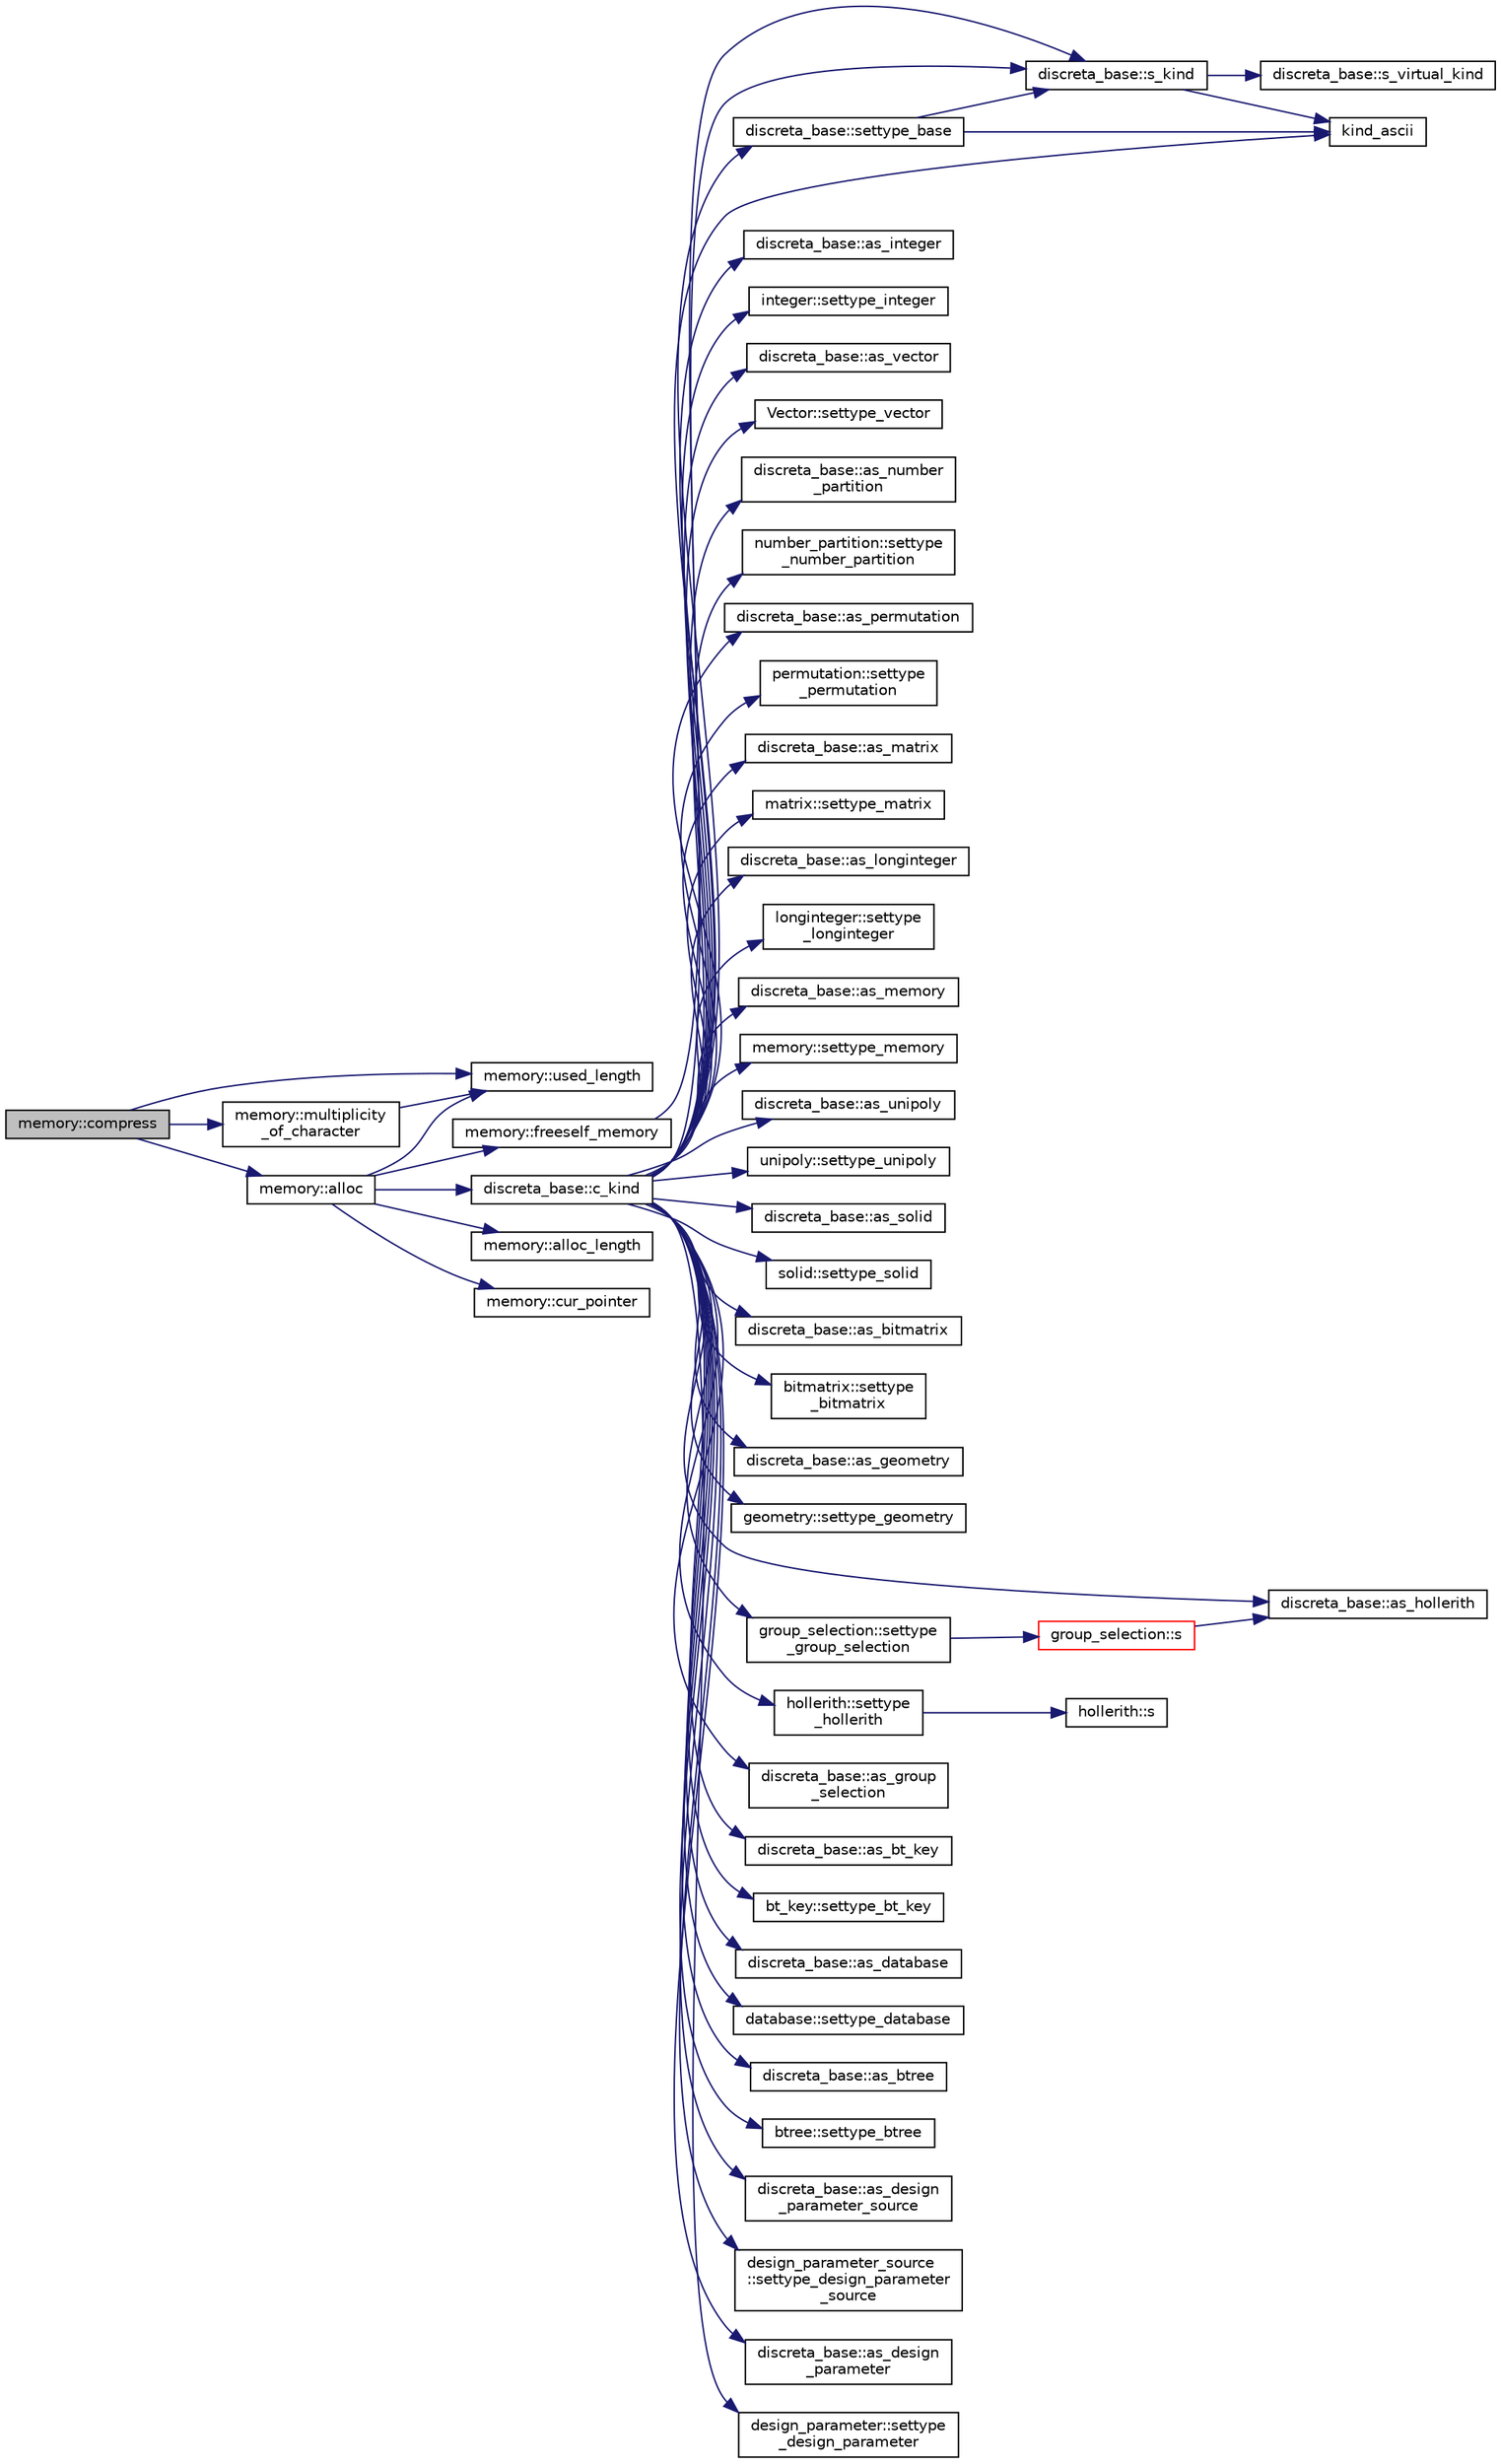 digraph "memory::compress"
{
  edge [fontname="Helvetica",fontsize="10",labelfontname="Helvetica",labelfontsize="10"];
  node [fontname="Helvetica",fontsize="10",shape=record];
  rankdir="LR";
  Node134 [label="memory::compress",height=0.2,width=0.4,color="black", fillcolor="grey75", style="filled", fontcolor="black"];
  Node134 -> Node135 [color="midnightblue",fontsize="10",style="solid",fontname="Helvetica"];
  Node135 [label="memory::used_length",height=0.2,width=0.4,color="black", fillcolor="white", style="filled",URL="$d8/d99/classmemory.html#a3312a01b206cef29ec0f85ee340002dd"];
  Node134 -> Node136 [color="midnightblue",fontsize="10",style="solid",fontname="Helvetica"];
  Node136 [label="memory::multiplicity\l_of_character",height=0.2,width=0.4,color="black", fillcolor="white", style="filled",URL="$d8/d99/classmemory.html#a6a5fd3fd3ace3bd98089e618ec4c1bca"];
  Node136 -> Node135 [color="midnightblue",fontsize="10",style="solid",fontname="Helvetica"];
  Node134 -> Node137 [color="midnightblue",fontsize="10",style="solid",fontname="Helvetica"];
  Node137 [label="memory::alloc",height=0.2,width=0.4,color="black", fillcolor="white", style="filled",URL="$d8/d99/classmemory.html#a44ac20be537668e94b5d42e6a6c74b6f"];
  Node137 -> Node138 [color="midnightblue",fontsize="10",style="solid",fontname="Helvetica"];
  Node138 [label="memory::freeself_memory",height=0.2,width=0.4,color="black", fillcolor="white", style="filled",URL="$d8/d99/classmemory.html#a19366f9105d79a0e818cc19255d7ef4f"];
  Node138 -> Node139 [color="midnightblue",fontsize="10",style="solid",fontname="Helvetica"];
  Node139 [label="discreta_base::s_kind",height=0.2,width=0.4,color="black", fillcolor="white", style="filled",URL="$d7/d71/classdiscreta__base.html#a8a830025c74adbbc3362418a7c2ba157"];
  Node139 -> Node140 [color="midnightblue",fontsize="10",style="solid",fontname="Helvetica"];
  Node140 [label="discreta_base::s_virtual_kind",height=0.2,width=0.4,color="black", fillcolor="white", style="filled",URL="$d7/d71/classdiscreta__base.html#a52778a6d6943a468be083d0785d418fb"];
  Node139 -> Node141 [color="midnightblue",fontsize="10",style="solid",fontname="Helvetica"];
  Node141 [label="kind_ascii",height=0.2,width=0.4,color="black", fillcolor="white", style="filled",URL="$d9/d60/discreta_8h.html#ad0ce825a9f29bc6cec27e1b64cfe27bf"];
  Node137 -> Node142 [color="midnightblue",fontsize="10",style="solid",fontname="Helvetica"];
  Node142 [label="memory::alloc_length",height=0.2,width=0.4,color="black", fillcolor="white", style="filled",URL="$d8/d99/classmemory.html#acaa1796a2f548d35cf87e03252b2184c"];
  Node137 -> Node135 [color="midnightblue",fontsize="10",style="solid",fontname="Helvetica"];
  Node137 -> Node143 [color="midnightblue",fontsize="10",style="solid",fontname="Helvetica"];
  Node143 [label="memory::cur_pointer",height=0.2,width=0.4,color="black", fillcolor="white", style="filled",URL="$d8/d99/classmemory.html#a24db8a00f6c8abfa6bb762264357cb22"];
  Node137 -> Node144 [color="midnightblue",fontsize="10",style="solid",fontname="Helvetica"];
  Node144 [label="discreta_base::c_kind",height=0.2,width=0.4,color="black", fillcolor="white", style="filled",URL="$d7/d71/classdiscreta__base.html#adc2ff61589c2d083688e7a43f333cb62"];
  Node144 -> Node145 [color="midnightblue",fontsize="10",style="solid",fontname="Helvetica"];
  Node145 [label="discreta_base::settype_base",height=0.2,width=0.4,color="black", fillcolor="white", style="filled",URL="$d7/d71/classdiscreta__base.html#a4f42899a89447d1c3993ea07c38f8ad4"];
  Node145 -> Node139 [color="midnightblue",fontsize="10",style="solid",fontname="Helvetica"];
  Node145 -> Node141 [color="midnightblue",fontsize="10",style="solid",fontname="Helvetica"];
  Node144 -> Node146 [color="midnightblue",fontsize="10",style="solid",fontname="Helvetica"];
  Node146 [label="discreta_base::as_integer",height=0.2,width=0.4,color="black", fillcolor="white", style="filled",URL="$d7/d71/classdiscreta__base.html#a00d7691eaf874fd283d942692fe8dd26"];
  Node144 -> Node147 [color="midnightblue",fontsize="10",style="solid",fontname="Helvetica"];
  Node147 [label="integer::settype_integer",height=0.2,width=0.4,color="black", fillcolor="white", style="filled",URL="$d0/de5/classinteger.html#a6265c65ef311229acd513d748faba796"];
  Node144 -> Node148 [color="midnightblue",fontsize="10",style="solid",fontname="Helvetica"];
  Node148 [label="discreta_base::as_vector",height=0.2,width=0.4,color="black", fillcolor="white", style="filled",URL="$d7/d71/classdiscreta__base.html#a7bdd6cae39c380b128ee9e17e42cf020"];
  Node144 -> Node149 [color="midnightblue",fontsize="10",style="solid",fontname="Helvetica"];
  Node149 [label="Vector::settype_vector",height=0.2,width=0.4,color="black", fillcolor="white", style="filled",URL="$d5/db2/class_vector.html#a34e0d00b18c051f23904a8429fa6c8b4"];
  Node144 -> Node150 [color="midnightblue",fontsize="10",style="solid",fontname="Helvetica"];
  Node150 [label="discreta_base::as_number\l_partition",height=0.2,width=0.4,color="black", fillcolor="white", style="filled",URL="$d7/d71/classdiscreta__base.html#a307aa09de0e925d46697707968ffab00"];
  Node144 -> Node151 [color="midnightblue",fontsize="10",style="solid",fontname="Helvetica"];
  Node151 [label="number_partition::settype\l_number_partition",height=0.2,width=0.4,color="black", fillcolor="white", style="filled",URL="$df/d50/classnumber__partition.html#a3aaec1b557758f643ffc8555bbc358be"];
  Node144 -> Node152 [color="midnightblue",fontsize="10",style="solid",fontname="Helvetica"];
  Node152 [label="discreta_base::as_permutation",height=0.2,width=0.4,color="black", fillcolor="white", style="filled",URL="$d7/d71/classdiscreta__base.html#aa4e72f36a82984239b12ae831e131098"];
  Node144 -> Node153 [color="midnightblue",fontsize="10",style="solid",fontname="Helvetica"];
  Node153 [label="permutation::settype\l_permutation",height=0.2,width=0.4,color="black", fillcolor="white", style="filled",URL="$d0/d08/classpermutation.html#af1eea29f86195cede9562e444664c28c"];
  Node144 -> Node154 [color="midnightblue",fontsize="10",style="solid",fontname="Helvetica"];
  Node154 [label="discreta_base::as_matrix",height=0.2,width=0.4,color="black", fillcolor="white", style="filled",URL="$d7/d71/classdiscreta__base.html#ae4d7f56d917a4707b838fbffde6467ff"];
  Node144 -> Node155 [color="midnightblue",fontsize="10",style="solid",fontname="Helvetica"];
  Node155 [label="matrix::settype_matrix",height=0.2,width=0.4,color="black", fillcolor="white", style="filled",URL="$d1/d8d/classmatrix.html#a1780283a64a789e4084d792683d276bb"];
  Node144 -> Node156 [color="midnightblue",fontsize="10",style="solid",fontname="Helvetica"];
  Node156 [label="discreta_base::as_longinteger",height=0.2,width=0.4,color="black", fillcolor="white", style="filled",URL="$d7/d71/classdiscreta__base.html#a20a094639eb711b10c8694c51937f7cd"];
  Node144 -> Node157 [color="midnightblue",fontsize="10",style="solid",fontname="Helvetica"];
  Node157 [label="longinteger::settype\l_longinteger",height=0.2,width=0.4,color="black", fillcolor="white", style="filled",URL="$d3/d71/classlonginteger.html#ae5f811ece8df31b9ff114368a18e1dc5"];
  Node144 -> Node158 [color="midnightblue",fontsize="10",style="solid",fontname="Helvetica"];
  Node158 [label="discreta_base::as_memory",height=0.2,width=0.4,color="black", fillcolor="white", style="filled",URL="$d7/d71/classdiscreta__base.html#ad94b2d7dce0cd4fa22db57f6e79c4bd2"];
  Node144 -> Node159 [color="midnightblue",fontsize="10",style="solid",fontname="Helvetica"];
  Node159 [label="memory::settype_memory",height=0.2,width=0.4,color="black", fillcolor="white", style="filled",URL="$d8/d99/classmemory.html#a33aae277f9b8fe36b02e9d5da895451b"];
  Node144 -> Node160 [color="midnightblue",fontsize="10",style="solid",fontname="Helvetica"];
  Node160 [label="discreta_base::as_unipoly",height=0.2,width=0.4,color="black", fillcolor="white", style="filled",URL="$d7/d71/classdiscreta__base.html#ad50d8027f039fe5c2478cddb243adc9d"];
  Node144 -> Node161 [color="midnightblue",fontsize="10",style="solid",fontname="Helvetica"];
  Node161 [label="unipoly::settype_unipoly",height=0.2,width=0.4,color="black", fillcolor="white", style="filled",URL="$d1/d89/classunipoly.html#a8db854fcc85c5e1150b1f1b1c005c95b"];
  Node144 -> Node162 [color="midnightblue",fontsize="10",style="solid",fontname="Helvetica"];
  Node162 [label="discreta_base::as_solid",height=0.2,width=0.4,color="black", fillcolor="white", style="filled",URL="$d7/d71/classdiscreta__base.html#a1fc5f2b85ec97ab0a69dd64903c970a5"];
  Node144 -> Node163 [color="midnightblue",fontsize="10",style="solid",fontname="Helvetica"];
  Node163 [label="solid::settype_solid",height=0.2,width=0.4,color="black", fillcolor="white", style="filled",URL="$d8/def/classsolid.html#a775bd4821f75a8aee4ea3d4335ff90e0"];
  Node144 -> Node164 [color="midnightblue",fontsize="10",style="solid",fontname="Helvetica"];
  Node164 [label="discreta_base::as_bitmatrix",height=0.2,width=0.4,color="black", fillcolor="white", style="filled",URL="$d7/d71/classdiscreta__base.html#a071ad54ea8ef6c9d1d15f532e5a76df6"];
  Node144 -> Node165 [color="midnightblue",fontsize="10",style="solid",fontname="Helvetica"];
  Node165 [label="bitmatrix::settype\l_bitmatrix",height=0.2,width=0.4,color="black", fillcolor="white", style="filled",URL="$de/dc8/classbitmatrix.html#acb571d947f9526665ebbdc0ce3e2a973"];
  Node144 -> Node166 [color="midnightblue",fontsize="10",style="solid",fontname="Helvetica"];
  Node166 [label="discreta_base::as_geometry",height=0.2,width=0.4,color="black", fillcolor="white", style="filled",URL="$d7/d71/classdiscreta__base.html#a38fc7b4cdd830703e9d87354b79bc5c8"];
  Node144 -> Node167 [color="midnightblue",fontsize="10",style="solid",fontname="Helvetica"];
  Node167 [label="geometry::settype_geometry",height=0.2,width=0.4,color="black", fillcolor="white", style="filled",URL="$da/d44/classgeometry.html#ab4a336baba6a3f56f5ffa053a5be5ba7"];
  Node144 -> Node168 [color="midnightblue",fontsize="10",style="solid",fontname="Helvetica"];
  Node168 [label="discreta_base::as_hollerith",height=0.2,width=0.4,color="black", fillcolor="white", style="filled",URL="$d7/d71/classdiscreta__base.html#a3e66f82711f314710107e2f29e589690"];
  Node144 -> Node169 [color="midnightblue",fontsize="10",style="solid",fontname="Helvetica"];
  Node169 [label="hollerith::settype\l_hollerith",height=0.2,width=0.4,color="black", fillcolor="white", style="filled",URL="$d8/d99/classhollerith.html#a23bbd4acfc88a0e90f1245f243f51f76"];
  Node169 -> Node170 [color="midnightblue",fontsize="10",style="solid",fontname="Helvetica"];
  Node170 [label="hollerith::s",height=0.2,width=0.4,color="black", fillcolor="white", style="filled",URL="$d8/d99/classhollerith.html#af61fce2d06f211b25fe3838e4dfee77a"];
  Node144 -> Node171 [color="midnightblue",fontsize="10",style="solid",fontname="Helvetica"];
  Node171 [label="discreta_base::as_group\l_selection",height=0.2,width=0.4,color="black", fillcolor="white", style="filled",URL="$d7/d71/classdiscreta__base.html#aae1bac4883c567718bef9fb610abbdc8"];
  Node144 -> Node172 [color="midnightblue",fontsize="10",style="solid",fontname="Helvetica"];
  Node172 [label="group_selection::settype\l_group_selection",height=0.2,width=0.4,color="black", fillcolor="white", style="filled",URL="$d6/db0/classgroup__selection.html#a015ed73b7b8d784bedd4d11ac1fc0ec1"];
  Node172 -> Node173 [color="midnightblue",fontsize="10",style="solid",fontname="Helvetica"];
  Node173 [label="group_selection::s",height=0.2,width=0.4,color="red", fillcolor="white", style="filled",URL="$d6/db0/classgroup__selection.html#a686cb0c6a3a040796b112b8007ea8223"];
  Node173 -> Node168 [color="midnightblue",fontsize="10",style="solid",fontname="Helvetica"];
  Node144 -> Node175 [color="midnightblue",fontsize="10",style="solid",fontname="Helvetica"];
  Node175 [label="discreta_base::as_bt_key",height=0.2,width=0.4,color="black", fillcolor="white", style="filled",URL="$d7/d71/classdiscreta__base.html#a2734c6e08dca17cf6588bd5064ec1b9f"];
  Node144 -> Node176 [color="midnightblue",fontsize="10",style="solid",fontname="Helvetica"];
  Node176 [label="bt_key::settype_bt_key",height=0.2,width=0.4,color="black", fillcolor="white", style="filled",URL="$d1/de5/classbt__key.html#a352bb10beb7c789d8d29373035824800"];
  Node144 -> Node177 [color="midnightblue",fontsize="10",style="solid",fontname="Helvetica"];
  Node177 [label="discreta_base::as_database",height=0.2,width=0.4,color="black", fillcolor="white", style="filled",URL="$d7/d71/classdiscreta__base.html#ab055d39d58210a2b03ba3d33703b09a9"];
  Node144 -> Node178 [color="midnightblue",fontsize="10",style="solid",fontname="Helvetica"];
  Node178 [label="database::settype_database",height=0.2,width=0.4,color="black", fillcolor="white", style="filled",URL="$db/d72/classdatabase.html#a014639aa001462e480eb1f3984839b72"];
  Node144 -> Node179 [color="midnightblue",fontsize="10",style="solid",fontname="Helvetica"];
  Node179 [label="discreta_base::as_btree",height=0.2,width=0.4,color="black", fillcolor="white", style="filled",URL="$d7/d71/classdiscreta__base.html#a78e76674cef2ec113c17989c11288778"];
  Node144 -> Node180 [color="midnightblue",fontsize="10",style="solid",fontname="Helvetica"];
  Node180 [label="btree::settype_btree",height=0.2,width=0.4,color="black", fillcolor="white", style="filled",URL="$dd/db0/classbtree.html#a5a1b9773c848908a6050cc733d2d9780"];
  Node144 -> Node181 [color="midnightblue",fontsize="10",style="solid",fontname="Helvetica"];
  Node181 [label="discreta_base::as_design\l_parameter_source",height=0.2,width=0.4,color="black", fillcolor="white", style="filled",URL="$d7/d71/classdiscreta__base.html#a59cbf837c6582ded5bc586265d13d81a"];
  Node144 -> Node182 [color="midnightblue",fontsize="10",style="solid",fontname="Helvetica"];
  Node182 [label="design_parameter_source\l::settype_design_parameter\l_source",height=0.2,width=0.4,color="black", fillcolor="white", style="filled",URL="$df/d4b/classdesign__parameter__source.html#a3af3b851df87bd1661fb9c9ce18822c8"];
  Node144 -> Node183 [color="midnightblue",fontsize="10",style="solid",fontname="Helvetica"];
  Node183 [label="discreta_base::as_design\l_parameter",height=0.2,width=0.4,color="black", fillcolor="white", style="filled",URL="$d7/d71/classdiscreta__base.html#aab24ff38ea1c5471ab3de42e014d0f2a"];
  Node144 -> Node184 [color="midnightblue",fontsize="10",style="solid",fontname="Helvetica"];
  Node184 [label="design_parameter::settype\l_design_parameter",height=0.2,width=0.4,color="black", fillcolor="white", style="filled",URL="$da/d94/classdesign__parameter.html#a8b19d277f2b7d09c2531a527dfc0359e"];
  Node144 -> Node141 [color="midnightblue",fontsize="10",style="solid",fontname="Helvetica"];
  Node144 -> Node139 [color="midnightblue",fontsize="10",style="solid",fontname="Helvetica"];
}
